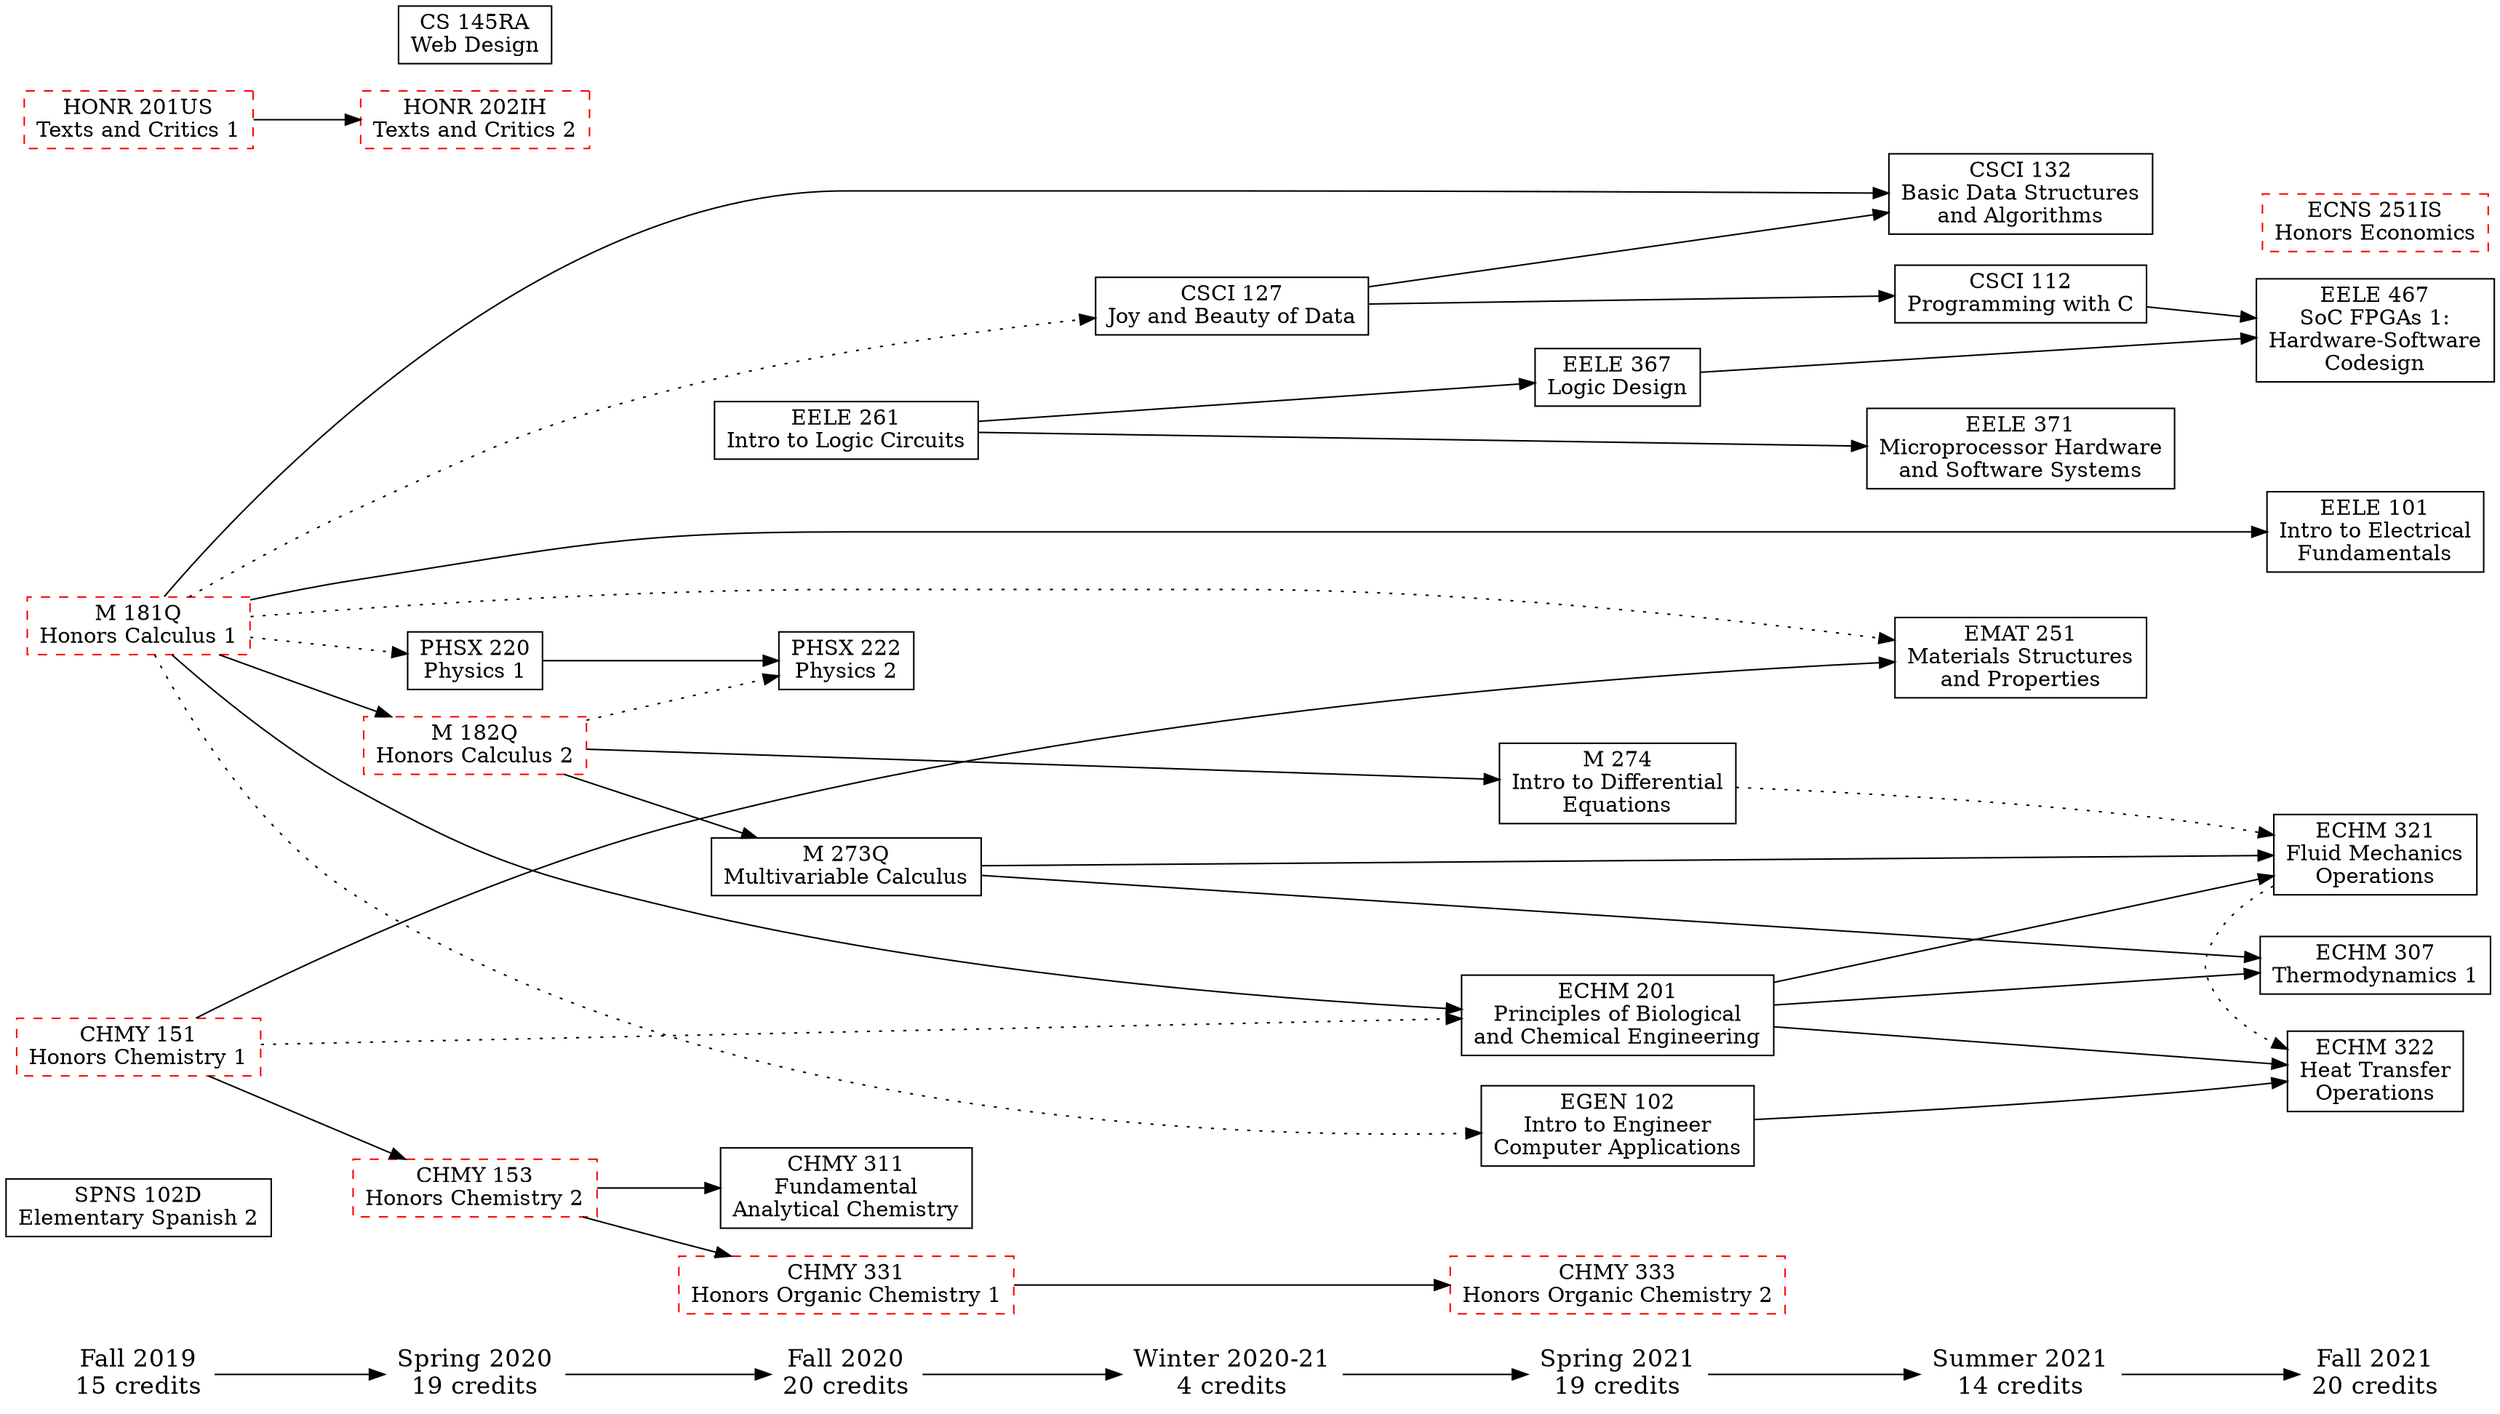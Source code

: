 digraph courses {
    ranksep=.75; rankdir=LR;

    {node [shape=plaintext,fontsize=16];
        "Fall 2019" -> "Spring 2020" -> "Fall 2020" -> "Winter 2020-21"
        -> "Spring 2021" -> "Summer 2021" -> "Fall 2021";
    }

    "Fall 2019" [label="\N\n15 credits"]
    "Spring 2020" [label="\N\n19 credits"]
    "Fall 2020" [label="\N\n20 credits"]
    "Winter 2020-21" [label="\N\n4 credits"]
    "Spring 2021" [label="\N\n19 credits"]
    "Summer 2021" [label="\N\n14 credits"]
    "Fall 2021" [label="\N\n20 credits"]

    {node [shape=box];
        { rank = same; "Fall 2019"; "SPNS 102D"; "M 181Q"; "HONR 201US"; "CHMY 151"; }
        { rank = same; "Spring 2020"; "PHSX 220"; "M 182Q"; "HONR 202IH"; "CS 145RA"; "CHMY 153"; }
        { rank = same; "Fall 2020"; "PHSX 222"; "M 273Q"; "EELE 261"; "CHMY 331"; "CHMY 311"; }
        { rank = same; "Winter 2020-21"; "CSCI 127"; }
        { rank = same; "Spring 2021"; "M 274"; "EGEN 102"; "EELE 367"; "ECHM 201"; "CHMY 333"; }
        { rank = same; "Summer 2021"; "EMAT 251"; "EELE 371"; "CSCI 132"; "CSCI 112"; }
        { rank = same; "Fall 2021"; "EELE 467"; "EELE 101"; "ECNS 251IS"; "ECHM 322"; "ECHM 321"; "ECHM 307"; }
    }

    // Honors classes
    "CHMY 151"   [color=red,style=dashed]
    "CHMY 153"   [color=red,style=dashed]
    "CHMY 331"   [color=red,style=dashed]
    "CHMY 333"   [color=red,style=dashed]
    "HONR 201US" [color=red,style=dashed]
    "HONR 202IH" [color=red,style=dashed]
    "M 181Q"     [color=red,style=dashed]
    "M 182Q"     [color=red,style=dashed]
    "ECNS 251IS" [color=red,style=dashed]

    // Course labels

    // Fall 2019
    "CHMY 151"   [label="\N\nHonors Chemistry 1"]
    "HONR 201US" [label="\N\nTexts and Critics 1"]
    "M 181Q"     [label="\N\nHonors Calculus 1"]
    "SPNS 102D"  [label="\N\nElementary Spanish 2"]

    // Spring 2020
    "CHMY 153"   [label="\N\nHonors Chemistry 2"]
    "CS 145RA"   [label="\N\nWeb Design"]
    "HONR 202IH" [label="\N\nTexts and Critics 2"]
    "M 182Q"     [label="\N\nHonors Calculus 2"]
    "PHSX 220"   [label="\N\nPhysics 1"]

    // Fall 2020
    "CHMY 311"   [label="\N\nFundamental\nAnalytical Chemistry"]
    "CHMY 331"   [label="\N\nHonors Organic Chemistry 1"]
    "EELE 261"   [label="\N\nIntro to Logic Circuits"]
    "M 273Q"     [label="\N\nMultivariable Calculus"]
    "PHSX 222"   [label="\N\nPhysics 2"]

    // Winter 2020-21
    "CSCI 127"   [label="\N\nJoy and Beauty of Data"]

    // Spring 2021
    "CHMY 333"  [label="\N\nHonors Organic Chemistry 2"]
    "ECHM 201"  [label="\N\nPrinciples of Biological\nand Chemical Engineering"]
    "EELE 367"  [label="\N\nLogic Design"]
    "EGEN 102"  [label="\N\nIntro to Engineer\nComputer Applications"]
    "M 274"     [label="\N\nIntro to Differential\nEquations"]

    // Summer 2021
    "CSCI 112" [label="\N\nProgramming with C"]
    "CSCI 132" [label="\N\nBasic Data Structures\nand Algorithms"]
    "EELE 371" [label="\N\nMicroprocessor Hardware\nand Software Systems"]
    "EMAT 251" [label="\N\nMaterials Structures\nand Properties"]

    // Fall 2021
    "ECHM 307" [label="\N\nThermodynamics 1"]
    "ECHM 321" [label="\N\nFluid Mechanics\nOperations"]
    "ECHM 322" [label="\N\nHeat Transfer\nOperations"]
    "ECNS 251IS" [label="\N\nHonors Economics"]
    "EELE 101" [label="\N\nIntro to Electrical\nFundamentals"]
    "EELE 467" [label="\N\nSoC FPGAs 1:\nHardware-Software\nCodesign"]

    // Course pre- & co- requisites

    // Spring 2020
    "CHMY 151" -> "CHMY 153";
    "HONR 201US" -> "HONR 202IH";
    "M 181Q" -> "M 182Q";
    "M 181Q" -> "PHSX 220" [style=dotted];

    // Fall 2020
    "CHMY 153" -> { "CHMY 311" "CHMY 331" };
    "M 182Q" -> "M 273Q";
    "M 182Q" -> "PHSX 222" [style=dotted];
    "PHSX 220" -> "PHSX 222";

    // Winter 2020-21
    "M 181Q" -> "CSCI 127" [style=dotted];

    // Spring 2021
    "CHMY 151" -> "ECHM 201" [style=dotted];
    "CHMY 331" -> "CHMY 333";
    "EELE 261" -> "EELE 367";
    "M 181Q" -> "ECHM 201";
    "M 181Q" -> "EGEN 102" [style=dotted];
    "M 182Q" -> "M 274";

    // Summer 2021
    "CHMY 151" -> "EMAT 251";
    "CSCI 127" -> { "CSCI 112" "CSCI 132" };
    "EELE 261" -> "EELE 371";
    "M 181Q" -> "CSCI 132";
    "M 181Q" -> "EMAT 251" [style=dotted];

    // Fall 2021
    "CSCI 112" -> "EELE 467";
    "ECHM 201" -> { "ECHM 307" "ECHM 321" "ECHM 322" };
    "ECHM 321" -> "ECHM 322" [style=dotted];
    "EELE 367" -> "EELE 467";
    "EGEN 102" -> "ECHM 322";
    "M 181Q" -> "EELE 101";
    "M 273Q" -> { "ECHM 307" "ECHM 321" };
    "M 274" -> "ECHM 321" [style=dotted];
}
